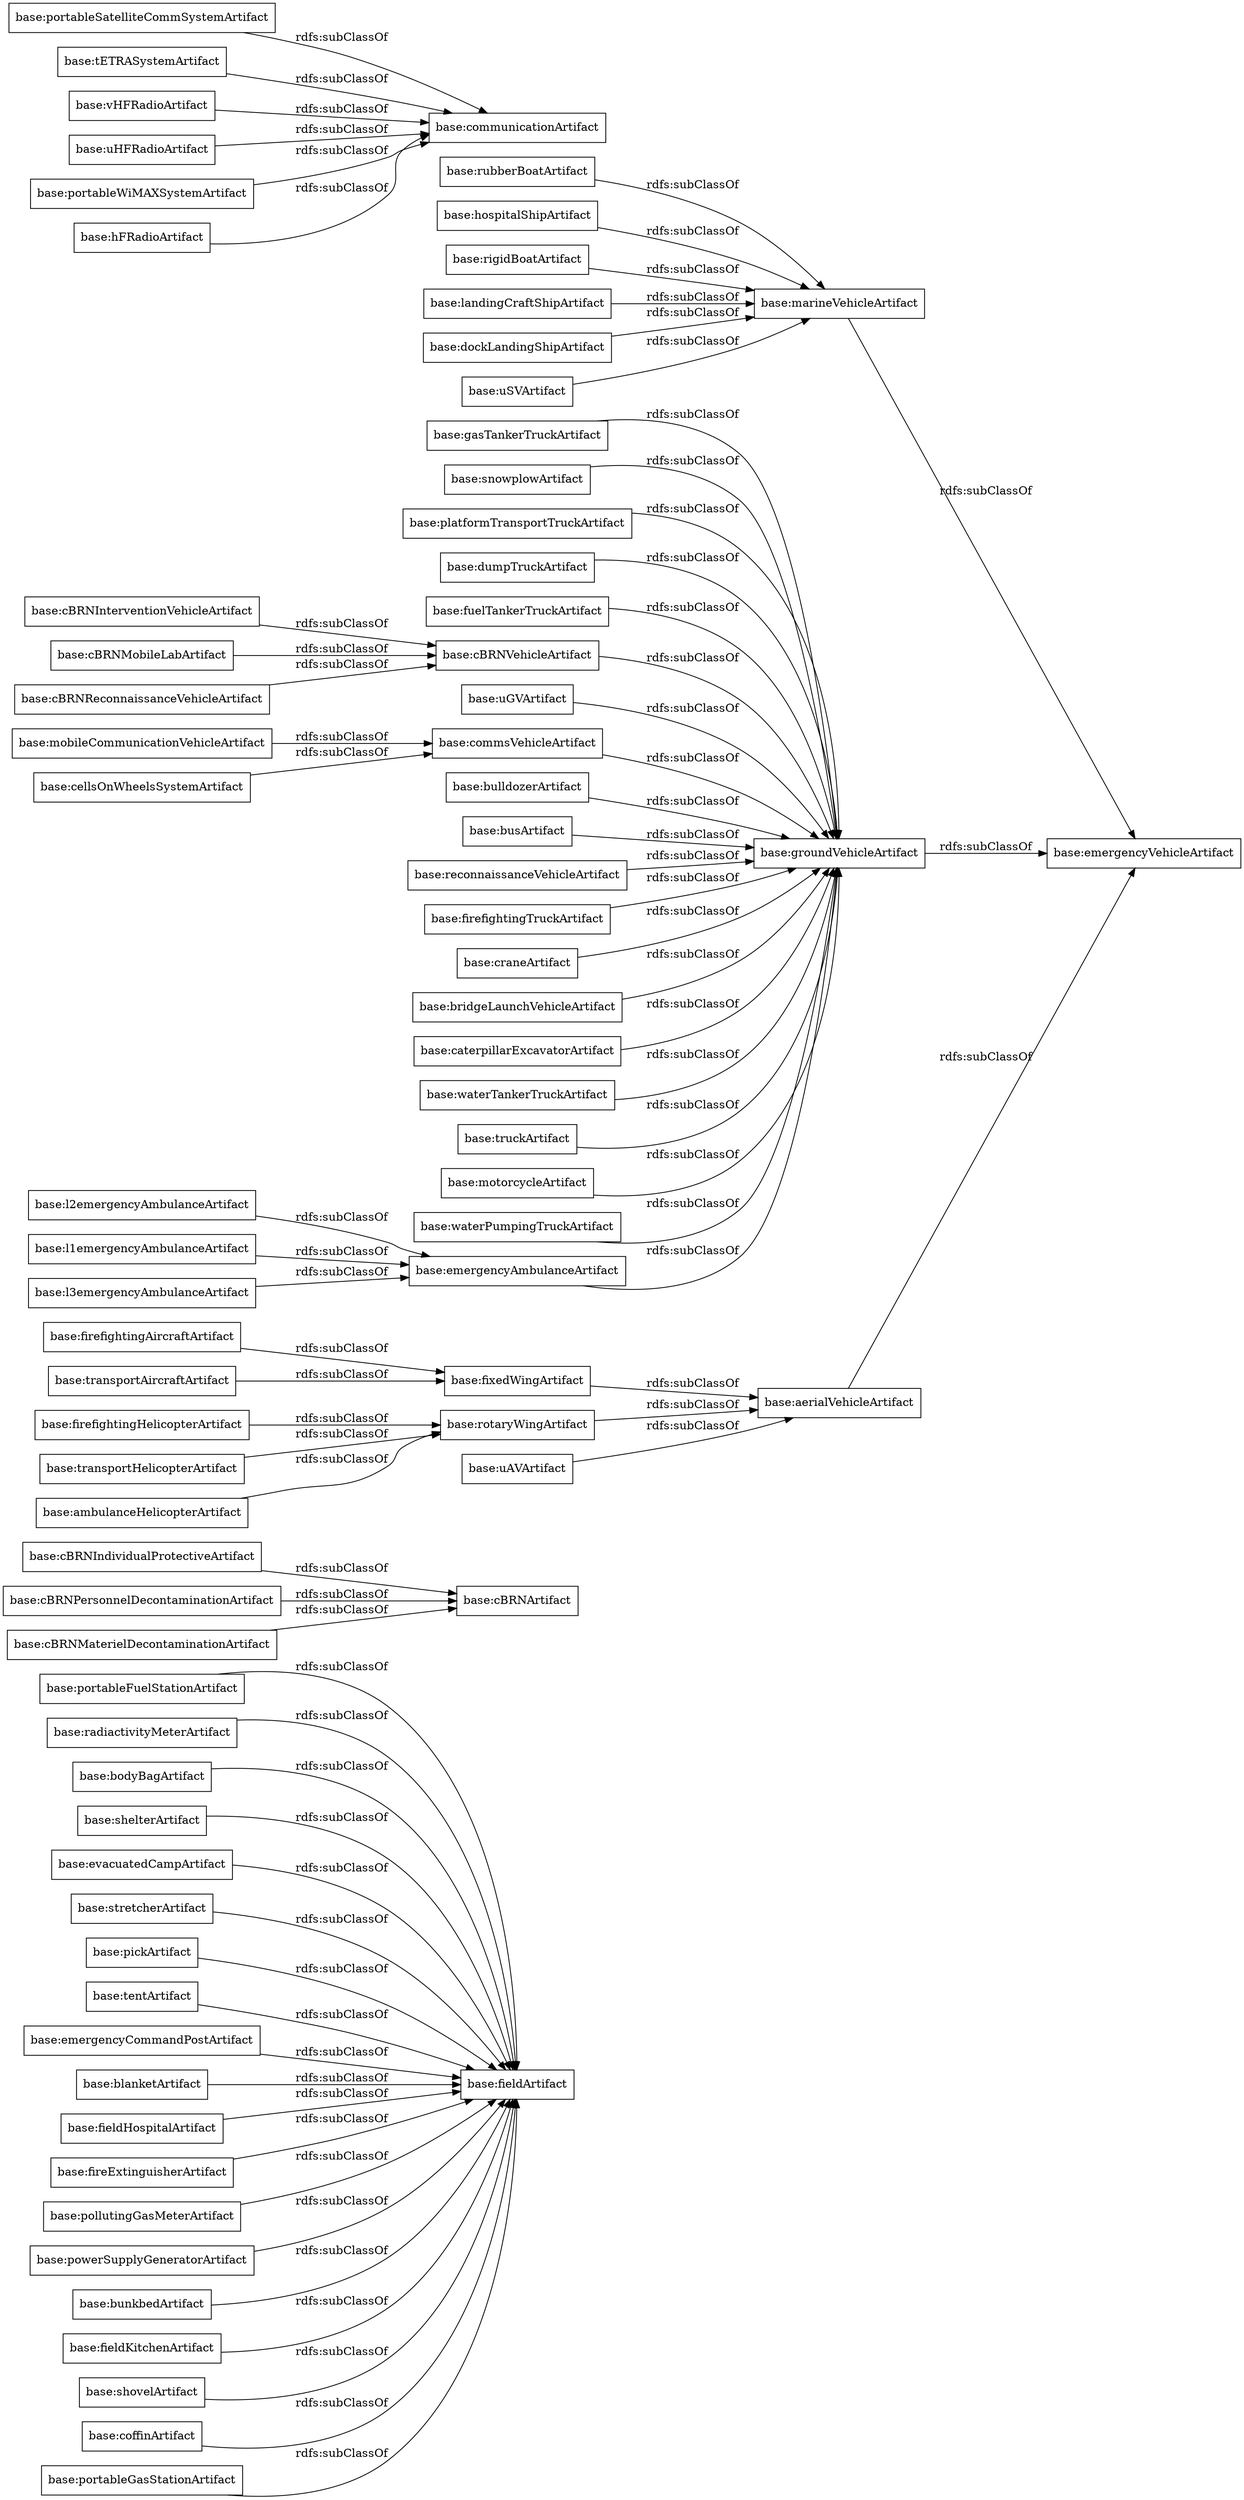 digraph ar2dtool_diagram { 
rankdir=LR;
size="1000"
node [shape = rectangle, color="black"]; "base:portableFuelStationArtifact" "base:cBRNIndividualProtectiveArtifact" "base:aerialVehicleArtifact" "base:rubberBoatArtifact" "base:radiactivityMeterArtifact" "base:bodyBagArtifact" "base:gasTankerTruckArtifact" "base:portableSatelliteCommSystemArtifact" "base:fixedWingArtifact" "base:hospitalShipArtifact" "base:shelterArtifact" "base:snowplowArtifact" "base:platformTransportTruckArtifact" "base:l2emergencyAmbulanceArtifact" "base:evacuatedCampArtifact" "base:dumpTruckArtifact" "base:firefightingHelicopterArtifact" "base:fuelTankerTruckArtifact" "base:firefightingAircraftArtifact" "base:stretcherArtifact" "base:pickArtifact" "base:cBRNVehicleArtifact" "base:cBRNPersonnelDecontaminationArtifact" "base:transportAircraftArtifact" "base:rigidBoatArtifact" "base:tentArtifact" "base:uGVArtifact" "base:commsVehicleArtifact" "base:bulldozerArtifact" "base:emergencyCommandPostArtifact" "base:blanketArtifact" "base:l1emergencyAmbulanceArtifact" "base:cBRNInterventionVehicleArtifact" "base:emergencyVehicleArtifact" "base:tETRASystemArtifact" "base:busArtifact" "base:fieldHospitalArtifact" "base:cBRNMaterielDecontaminationArtifact" "base:fireExtinguisherArtifact" "base:reconnaissanceVehicleArtifact" "base:firefightingTruckArtifact" "base:landingCraftShipArtifact" "base:craneArtifact" "base:bridgeLaunchVehicleArtifact" "base:pollutingGasMeterArtifact" "base:cBRNMobileLabArtifact" "base:powerSupplyGeneratorArtifact" "base:cBRNReconnaissanceVehicleArtifact" "base:caterpillarExcavatorArtifact" "base:bunkbedArtifact" "base:communicationArtifact" "base:waterTankerTruckArtifact" "base:truckArtifact" "base:l3emergencyAmbulanceArtifact" "base:dockLandingShipArtifact" "base:uSVArtifact" "base:vHFRadioArtifact" "base:fieldKitchenArtifact" "base:shovelArtifact" "base:motorcycleArtifact" "base:marineVehicleArtifact" "base:coffinArtifact" "base:waterPumpingTruckArtifact" "base:rotaryWingArtifact" "base:uAVArtifact" "base:transportHelicopterArtifact" "base:mobileCommunicationVehicleArtifact" "base:portableGasStationArtifact" "base:groundVehicleArtifact" "base:cBRNArtifact" "base:cellsOnWheelsSystemArtifact" "base:uHFRadioArtifact" "base:ambulanceHelicopterArtifact" "base:emergencyAmbulanceArtifact" "base:portableWiMAXSystemArtifact" "base:hFRadioArtifact" "base:fieldArtifact" ; /*classes style*/
	"base:waterTankerTruckArtifact" -> "base:groundVehicleArtifact" [ label = "rdfs:subClassOf" ];
	"base:cBRNVehicleArtifact" -> "base:groundVehicleArtifact" [ label = "rdfs:subClassOf" ];
	"base:portableSatelliteCommSystemArtifact" -> "base:communicationArtifact" [ label = "rdfs:subClassOf" ];
	"base:landingCraftShipArtifact" -> "base:marineVehicleArtifact" [ label = "rdfs:subClassOf" ];
	"base:fieldHospitalArtifact" -> "base:fieldArtifact" [ label = "rdfs:subClassOf" ];
	"base:bulldozerArtifact" -> "base:groundVehicleArtifact" [ label = "rdfs:subClassOf" ];
	"base:rigidBoatArtifact" -> "base:marineVehicleArtifact" [ label = "rdfs:subClassOf" ];
	"base:dumpTruckArtifact" -> "base:groundVehicleArtifact" [ label = "rdfs:subClassOf" ];
	"base:powerSupplyGeneratorArtifact" -> "base:fieldArtifact" [ label = "rdfs:subClassOf" ];
	"base:portableFuelStationArtifact" -> "base:fieldArtifact" [ label = "rdfs:subClassOf" ];
	"base:uGVArtifact" -> "base:groundVehicleArtifact" [ label = "rdfs:subClassOf" ];
	"base:cBRNReconnaissanceVehicleArtifact" -> "base:cBRNVehicleArtifact" [ label = "rdfs:subClassOf" ];
	"base:uAVArtifact" -> "base:aerialVehicleArtifact" [ label = "rdfs:subClassOf" ];
	"base:transportHelicopterArtifact" -> "base:rotaryWingArtifact" [ label = "rdfs:subClassOf" ];
	"base:caterpillarExcavatorArtifact" -> "base:groundVehicleArtifact" [ label = "rdfs:subClassOf" ];
	"base:pickArtifact" -> "base:fieldArtifact" [ label = "rdfs:subClassOf" ];
	"base:emergencyAmbulanceArtifact" -> "base:groundVehicleArtifact" [ label = "rdfs:subClassOf" ];
	"base:portableWiMAXSystemArtifact" -> "base:communicationArtifact" [ label = "rdfs:subClassOf" ];
	"base:craneArtifact" -> "base:groundVehicleArtifact" [ label = "rdfs:subClassOf" ];
	"base:pollutingGasMeterArtifact" -> "base:fieldArtifact" [ label = "rdfs:subClassOf" ];
	"base:fireExtinguisherArtifact" -> "base:fieldArtifact" [ label = "rdfs:subClassOf" ];
	"base:platformTransportTruckArtifact" -> "base:groundVehicleArtifact" [ label = "rdfs:subClassOf" ];
	"base:bridgeLaunchVehicleArtifact" -> "base:groundVehicleArtifact" [ label = "rdfs:subClassOf" ];
	"base:cellsOnWheelsSystemArtifact" -> "base:commsVehicleArtifact" [ label = "rdfs:subClassOf" ];
	"base:mobileCommunicationVehicleArtifact" -> "base:commsVehicleArtifact" [ label = "rdfs:subClassOf" ];
	"base:firefightingTruckArtifact" -> "base:groundVehicleArtifact" [ label = "rdfs:subClassOf" ];
	"base:emergencyCommandPostArtifact" -> "base:fieldArtifact" [ label = "rdfs:subClassOf" ];
	"base:fieldKitchenArtifact" -> "base:fieldArtifact" [ label = "rdfs:subClassOf" ];
	"base:uSVArtifact" -> "base:marineVehicleArtifact" [ label = "rdfs:subClassOf" ];
	"base:shovelArtifact" -> "base:fieldArtifact" [ label = "rdfs:subClassOf" ];
	"base:l1emergencyAmbulanceArtifact" -> "base:emergencyAmbulanceArtifact" [ label = "rdfs:subClassOf" ];
	"base:commsVehicleArtifact" -> "base:groundVehicleArtifact" [ label = "rdfs:subClassOf" ];
	"base:tETRASystemArtifact" -> "base:communicationArtifact" [ label = "rdfs:subClassOf" ];
	"base:groundVehicleArtifact" -> "base:emergencyVehicleArtifact" [ label = "rdfs:subClassOf" ];
	"base:dockLandingShipArtifact" -> "base:marineVehicleArtifact" [ label = "rdfs:subClassOf" ];
	"base:l2emergencyAmbulanceArtifact" -> "base:emergencyAmbulanceArtifact" [ label = "rdfs:subClassOf" ];
	"base:fixedWingArtifact" -> "base:aerialVehicleArtifact" [ label = "rdfs:subClassOf" ];
	"base:rubberBoatArtifact" -> "base:marineVehicleArtifact" [ label = "rdfs:subClassOf" ];
	"base:evacuatedCampArtifact" -> "base:fieldArtifact" [ label = "rdfs:subClassOf" ];
	"base:hFRadioArtifact" -> "base:communicationArtifact" [ label = "rdfs:subClassOf" ];
	"base:coffinArtifact" -> "base:fieldArtifact" [ label = "rdfs:subClassOf" ];
	"base:ambulanceHelicopterArtifact" -> "base:rotaryWingArtifact" [ label = "rdfs:subClassOf" ];
	"base:l3emergencyAmbulanceArtifact" -> "base:emergencyAmbulanceArtifact" [ label = "rdfs:subClassOf" ];
	"base:aerialVehicleArtifact" -> "base:emergencyVehicleArtifact" [ label = "rdfs:subClassOf" ];
	"base:cBRNMaterielDecontaminationArtifact" -> "base:cBRNArtifact" [ label = "rdfs:subClassOf" ];
	"base:cBRNMobileLabArtifact" -> "base:cBRNVehicleArtifact" [ label = "rdfs:subClassOf" ];
	"base:busArtifact" -> "base:groundVehicleArtifact" [ label = "rdfs:subClassOf" ];
	"base:transportAircraftArtifact" -> "base:fixedWingArtifact" [ label = "rdfs:subClassOf" ];
	"base:blanketArtifact" -> "base:fieldArtifact" [ label = "rdfs:subClassOf" ];
	"base:motorcycleArtifact" -> "base:groundVehicleArtifact" [ label = "rdfs:subClassOf" ];
	"base:waterPumpingTruckArtifact" -> "base:groundVehicleArtifact" [ label = "rdfs:subClassOf" ];
	"base:stretcherArtifact" -> "base:fieldArtifact" [ label = "rdfs:subClassOf" ];
	"base:truckArtifact" -> "base:groundVehicleArtifact" [ label = "rdfs:subClassOf" ];
	"base:firefightingAircraftArtifact" -> "base:fixedWingArtifact" [ label = "rdfs:subClassOf" ];
	"base:shelterArtifact" -> "base:fieldArtifact" [ label = "rdfs:subClassOf" ];
	"base:marineVehicleArtifact" -> "base:emergencyVehicleArtifact" [ label = "rdfs:subClassOf" ];
	"base:hospitalShipArtifact" -> "base:marineVehicleArtifact" [ label = "rdfs:subClassOf" ];
	"base:fuelTankerTruckArtifact" -> "base:groundVehicleArtifact" [ label = "rdfs:subClassOf" ];
	"base:bunkbedArtifact" -> "base:fieldArtifact" [ label = "rdfs:subClassOf" ];
	"base:cBRNInterventionVehicleArtifact" -> "base:cBRNVehicleArtifact" [ label = "rdfs:subClassOf" ];
	"base:radiactivityMeterArtifact" -> "base:fieldArtifact" [ label = "rdfs:subClassOf" ];
	"base:cBRNIndividualProtectiveArtifact" -> "base:cBRNArtifact" [ label = "rdfs:subClassOf" ];
	"base:uHFRadioArtifact" -> "base:communicationArtifact" [ label = "rdfs:subClassOf" ];
	"base:vHFRadioArtifact" -> "base:communicationArtifact" [ label = "rdfs:subClassOf" ];
	"base:reconnaissanceVehicleArtifact" -> "base:groundVehicleArtifact" [ label = "rdfs:subClassOf" ];
	"base:gasTankerTruckArtifact" -> "base:groundVehicleArtifact" [ label = "rdfs:subClassOf" ];
	"base:firefightingHelicopterArtifact" -> "base:rotaryWingArtifact" [ label = "rdfs:subClassOf" ];
	"base:tentArtifact" -> "base:fieldArtifact" [ label = "rdfs:subClassOf" ];
	"base:snowplowArtifact" -> "base:groundVehicleArtifact" [ label = "rdfs:subClassOf" ];
	"base:cBRNPersonnelDecontaminationArtifact" -> "base:cBRNArtifact" [ label = "rdfs:subClassOf" ];
	"base:rotaryWingArtifact" -> "base:aerialVehicleArtifact" [ label = "rdfs:subClassOf" ];
	"base:portableGasStationArtifact" -> "base:fieldArtifact" [ label = "rdfs:subClassOf" ];
	"base:bodyBagArtifact" -> "base:fieldArtifact" [ label = "rdfs:subClassOf" ];

}

